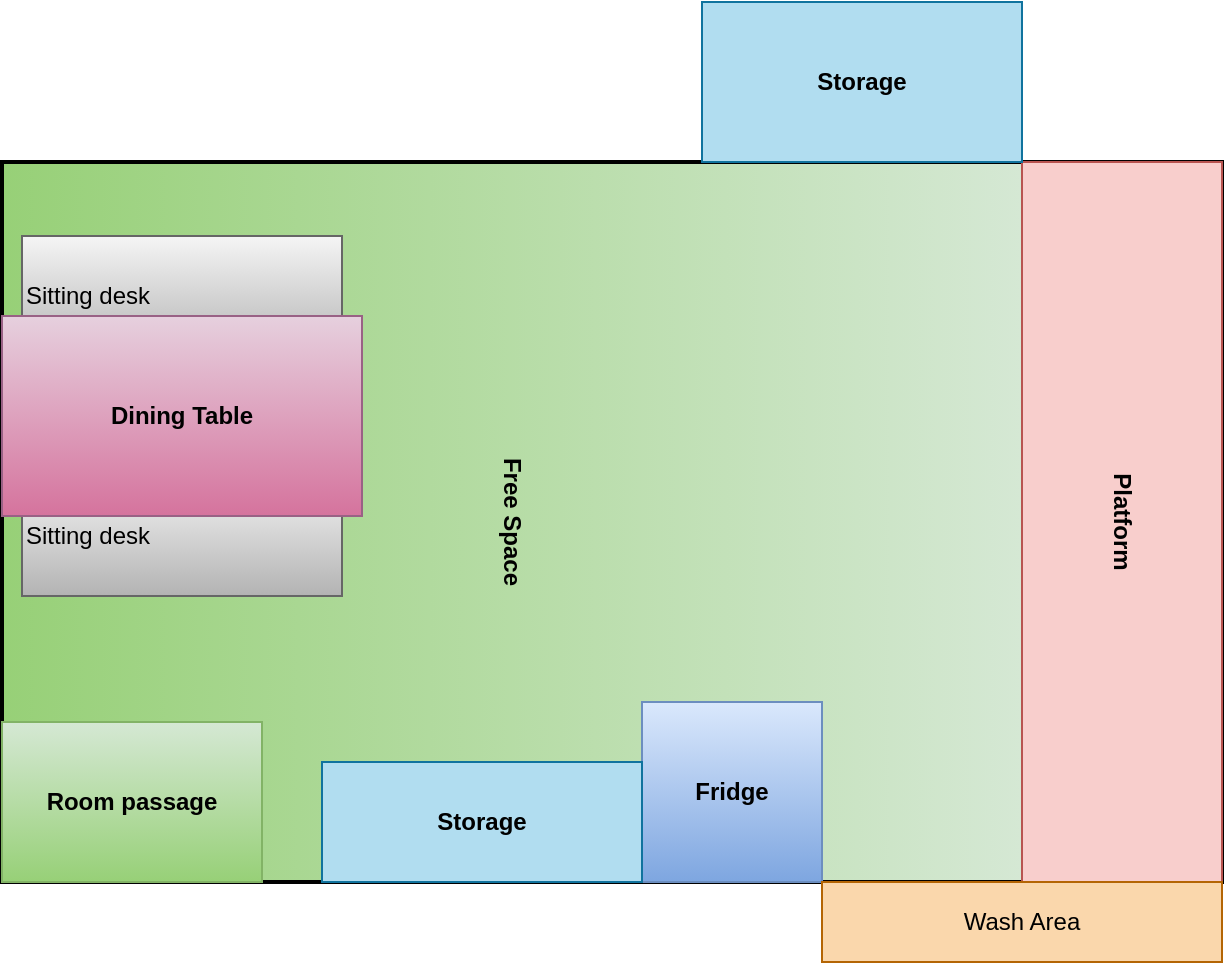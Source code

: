 <mxfile version="16.4.11" type="github"><diagram id="VMb9Hx4n-MINGwp8aOxh" name="Page-1"><mxGraphModel dx="1422" dy="886" grid="1" gridSize="10" guides="1" tooltips="1" connect="1" arrows="1" fold="1" page="1" pageScale="1" pageWidth="850" pageHeight="1100" math="0" shadow="0"><root><mxCell id="0"/><mxCell id="1" parent="0"/><mxCell id="mBjPJbwh9_qV5k31i3bs-4" value="&lt;b&gt;Free Space&lt;/b&gt;" style="rounded=0;whiteSpace=wrap;html=1;rotation=90;fillColor=#d5e8d4;strokeColor=#82b366;gradientColor=#97d077;" parent="1" vertex="1"><mxGeometry x="145" y="125" width="360" height="510" as="geometry"/></mxCell><mxCell id="mBjPJbwh9_qV5k31i3bs-2" value="" style="rounded=0;whiteSpace=wrap;html=1;fillColor=none;strokeWidth=2;" parent="1" vertex="1"><mxGeometry x="70" y="200" width="610" height="360" as="geometry"/></mxCell><mxCell id="mBjPJbwh9_qV5k31i3bs-11" value="&lt;div&gt;&lt;span&gt;Sitting desk&lt;/span&gt;&lt;/div&gt;" style="rounded=0;whiteSpace=wrap;html=1;fillColor=#f5f5f5;gradientColor=#b3b3b3;strokeColor=#666666;align=left;" parent="1" vertex="1"><mxGeometry x="80" y="357" width="160" height="60" as="geometry"/></mxCell><mxCell id="mBjPJbwh9_qV5k31i3bs-9" value="&lt;div&gt;&lt;span&gt;Sitting desk&lt;/span&gt;&lt;/div&gt;" style="rounded=0;whiteSpace=wrap;html=1;fillColor=#f5f5f5;gradientColor=#b3b3b3;strokeColor=#666666;align=left;" parent="1" vertex="1"><mxGeometry x="80" y="237" width="160" height="60" as="geometry"/></mxCell><mxCell id="mBjPJbwh9_qV5k31i3bs-3" value="&lt;b&gt;Platform&lt;/b&gt;" style="rounded=0;whiteSpace=wrap;html=1;rotation=90;fillColor=#f8cecc;strokeColor=#b85450;" parent="1" vertex="1"><mxGeometry x="450" y="330" width="360" height="100" as="geometry"/></mxCell><mxCell id="mBjPJbwh9_qV5k31i3bs-6" value="&lt;b&gt;Fridge&lt;/b&gt;" style="rounded=0;whiteSpace=wrap;html=1;fillColor=#dae8fc;gradientColor=#7ea6e0;strokeColor=#6c8ebf;" parent="1" vertex="1"><mxGeometry x="390" y="470" width="90" height="90" as="geometry"/></mxCell><mxCell id="mBjPJbwh9_qV5k31i3bs-7" value="&lt;b&gt;Dining Table&lt;/b&gt;" style="rounded=0;whiteSpace=wrap;html=1;fillColor=#e6d0de;gradientColor=#d5739d;strokeColor=#996185;" parent="1" vertex="1"><mxGeometry x="70" y="277" width="180" height="100" as="geometry"/></mxCell><mxCell id="mBjPJbwh9_qV5k31i3bs-12" value="&lt;b&gt;Room passage&lt;/b&gt;" style="rounded=0;whiteSpace=wrap;html=1;fillColor=#d5e8d4;gradientColor=#97d077;strokeColor=#82b366;" parent="1" vertex="1"><mxGeometry x="70" y="480" width="130" height="80" as="geometry"/></mxCell><mxCell id="mBjPJbwh9_qV5k31i3bs-13" value="&lt;b&gt;Storage&lt;/b&gt;" style="rounded=0;whiteSpace=wrap;html=1;fillColor=#b1ddf0;strokeColor=#10739e;" parent="1" vertex="1"><mxGeometry x="420" y="120" width="160" height="80" as="geometry"/></mxCell><mxCell id="mBjPJbwh9_qV5k31i3bs-15" value="&lt;b&gt;Storage&lt;/b&gt;" style="rounded=0;whiteSpace=wrap;html=1;fillColor=#b1ddf0;strokeColor=#10739e;" parent="1" vertex="1"><mxGeometry x="230" y="500" width="160" height="60" as="geometry"/></mxCell><mxCell id="mBjPJbwh9_qV5k31i3bs-16" value="Wash Area" style="rounded=0;whiteSpace=wrap;html=1;fillColor=#fad7ac;strokeColor=#b46504;" parent="1" vertex="1"><mxGeometry x="480" y="560" width="200" height="40" as="geometry"/></mxCell></root></mxGraphModel></diagram></mxfile>